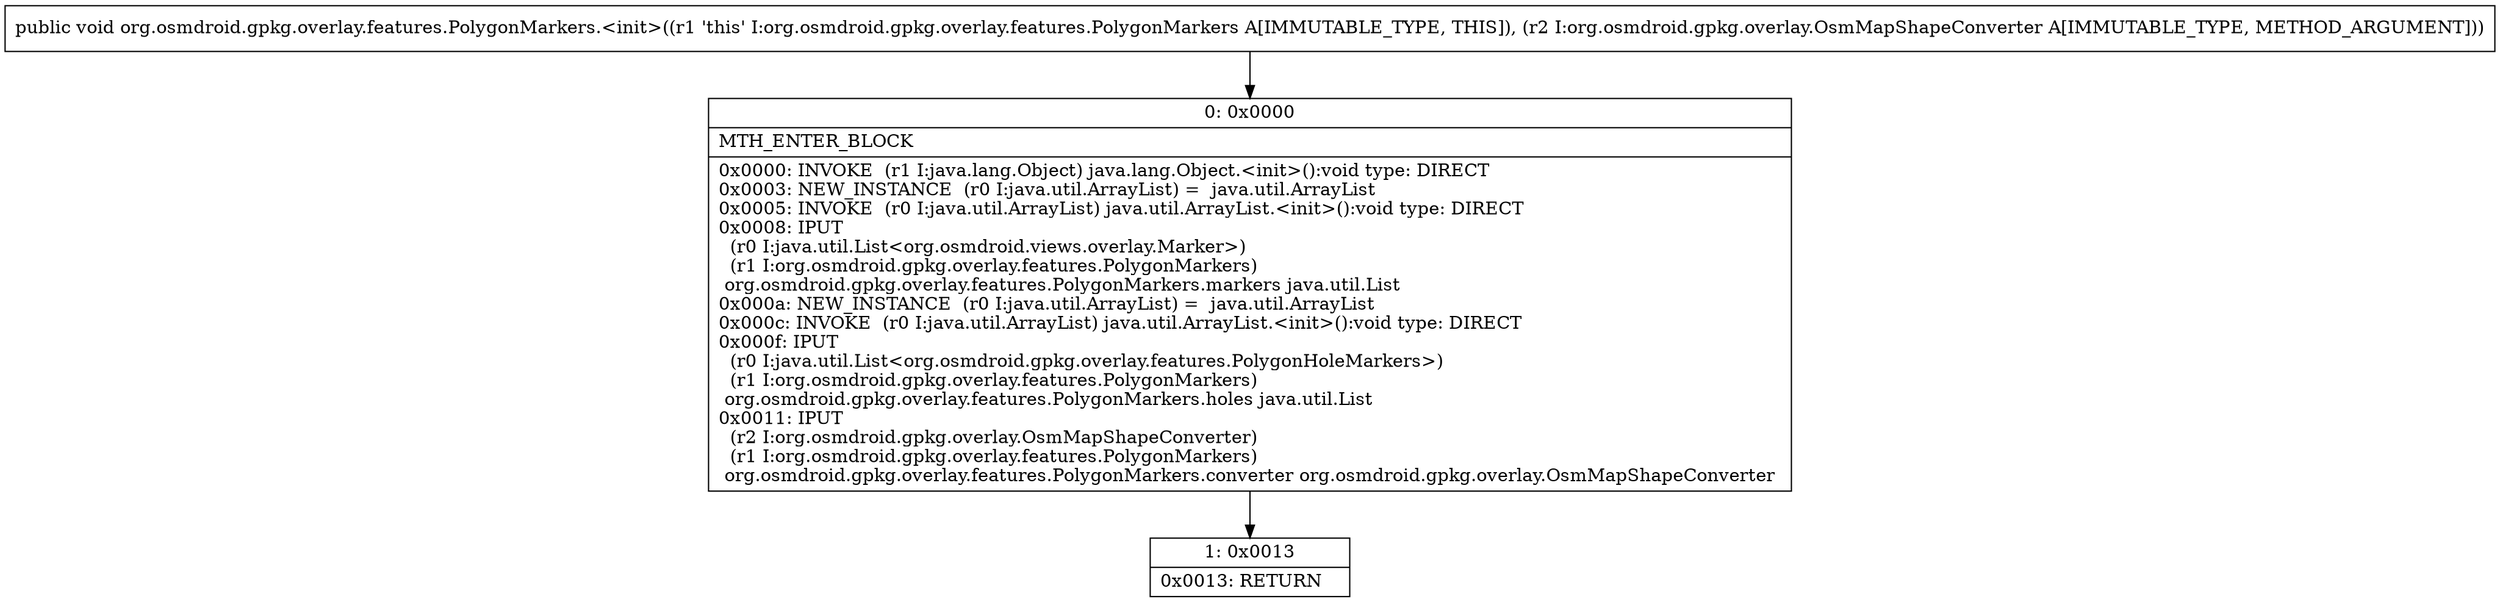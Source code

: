 digraph "CFG fororg.osmdroid.gpkg.overlay.features.PolygonMarkers.\<init\>(Lorg\/osmdroid\/gpkg\/overlay\/OsmMapShapeConverter;)V" {
Node_0 [shape=record,label="{0\:\ 0x0000|MTH_ENTER_BLOCK\l|0x0000: INVOKE  (r1 I:java.lang.Object) java.lang.Object.\<init\>():void type: DIRECT \l0x0003: NEW_INSTANCE  (r0 I:java.util.ArrayList) =  java.util.ArrayList \l0x0005: INVOKE  (r0 I:java.util.ArrayList) java.util.ArrayList.\<init\>():void type: DIRECT \l0x0008: IPUT  \l  (r0 I:java.util.List\<org.osmdroid.views.overlay.Marker\>)\l  (r1 I:org.osmdroid.gpkg.overlay.features.PolygonMarkers)\l org.osmdroid.gpkg.overlay.features.PolygonMarkers.markers java.util.List \l0x000a: NEW_INSTANCE  (r0 I:java.util.ArrayList) =  java.util.ArrayList \l0x000c: INVOKE  (r0 I:java.util.ArrayList) java.util.ArrayList.\<init\>():void type: DIRECT \l0x000f: IPUT  \l  (r0 I:java.util.List\<org.osmdroid.gpkg.overlay.features.PolygonHoleMarkers\>)\l  (r1 I:org.osmdroid.gpkg.overlay.features.PolygonMarkers)\l org.osmdroid.gpkg.overlay.features.PolygonMarkers.holes java.util.List \l0x0011: IPUT  \l  (r2 I:org.osmdroid.gpkg.overlay.OsmMapShapeConverter)\l  (r1 I:org.osmdroid.gpkg.overlay.features.PolygonMarkers)\l org.osmdroid.gpkg.overlay.features.PolygonMarkers.converter org.osmdroid.gpkg.overlay.OsmMapShapeConverter \l}"];
Node_1 [shape=record,label="{1\:\ 0x0013|0x0013: RETURN   \l}"];
MethodNode[shape=record,label="{public void org.osmdroid.gpkg.overlay.features.PolygonMarkers.\<init\>((r1 'this' I:org.osmdroid.gpkg.overlay.features.PolygonMarkers A[IMMUTABLE_TYPE, THIS]), (r2 I:org.osmdroid.gpkg.overlay.OsmMapShapeConverter A[IMMUTABLE_TYPE, METHOD_ARGUMENT])) }"];
MethodNode -> Node_0;
Node_0 -> Node_1;
}

